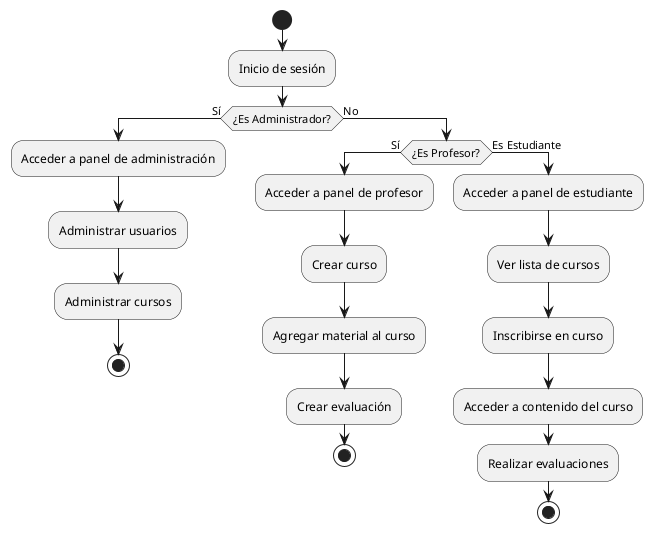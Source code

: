@startuml
start

:Inicio de sesión;
if (¿Es Administrador?) then (Sí)
    :Acceder a panel de administración;
    :Administrar usuarios;
    :Administrar cursos;
    stop
else (No)
    if (¿Es Profesor?) then (Sí)
        :Acceder a panel de profesor;
        :Crear curso;
        :Agregar material al curso;
        :Crear evaluación;
        stop
    else (Es Estudiante)
        :Acceder a panel de estudiante;
        :Ver lista de cursos;
        :Inscribirse en curso;
        :Acceder a contenido del curso;
        :Realizar evaluaciones;
        stop
    endif
endif

@enduml